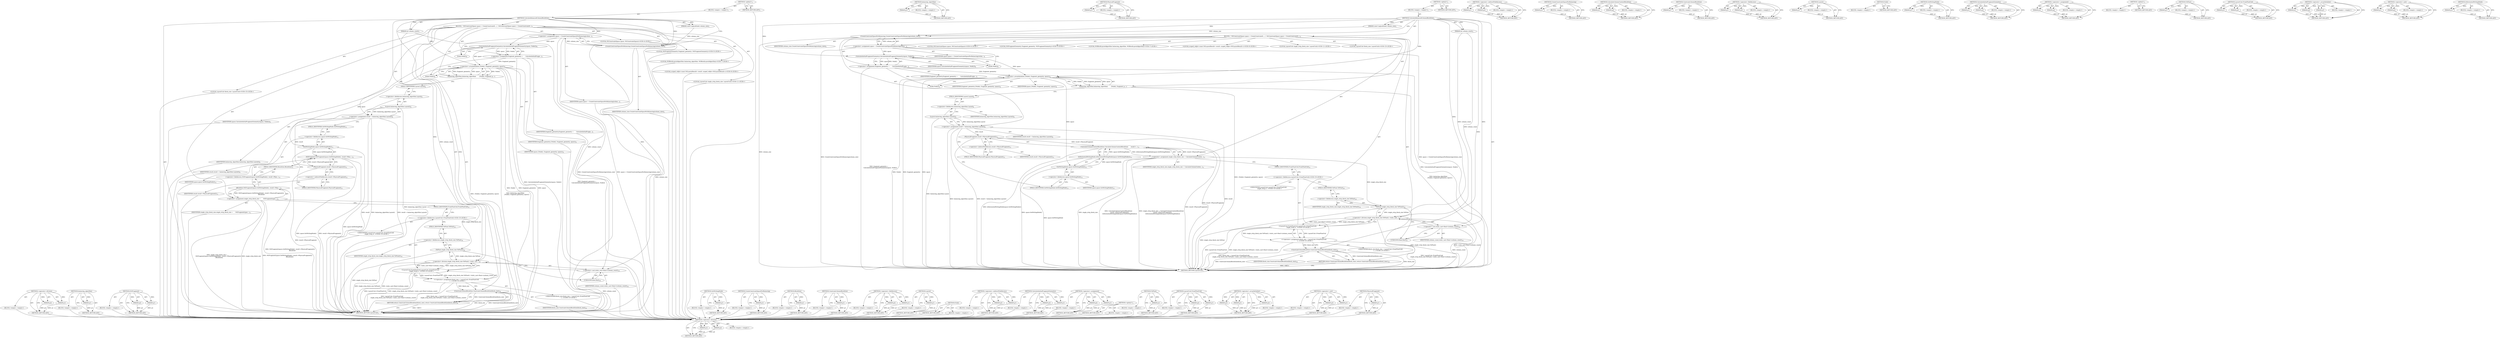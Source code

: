 digraph "IsHorizontalWritingMode" {
vulnerable_161 [label=<(METHOD,&lt;operator&gt;.division)>];
vulnerable_162 [label=<(PARAM,p1)>];
vulnerable_163 [label=<(PARAM,p2)>];
vulnerable_164 [label=<(BLOCK,&lt;empty&gt;,&lt;empty&gt;)>];
vulnerable_165 [label=<(METHOD_RETURN,ANY)>];
vulnerable_115 [label=<(METHOD,balancing_algorithm)>];
vulnerable_116 [label=<(PARAM,p1)>];
vulnerable_117 [label=<(BLOCK,&lt;empty&gt;,&lt;empty&gt;)>];
vulnerable_118 [label=<(METHOD_RETURN,ANY)>];
vulnerable_138 [label=<(METHOD,NGFragment)>];
vulnerable_139 [label=<(PARAM,p1)>];
vulnerable_140 [label=<(PARAM,p2)>];
vulnerable_141 [label=<(BLOCK,&lt;empty&gt;,&lt;empty&gt;)>];
vulnerable_142 [label=<(METHOD_RETURN,ANY)>];
vulnerable_6 [label=<(METHOD,&lt;global&gt;)<SUB>1</SUB>>];
vulnerable_7 [label=<(BLOCK,&lt;empty&gt;,&lt;empty&gt;)<SUB>1</SUB>>];
vulnerable_8 [label=<(METHOD,CalculateBalancedColumnBlockSize)<SUB>1</SUB>>];
vulnerable_9 [label=<(PARAM,const LogicalSize&amp; column_size)<SUB>2</SUB>>];
vulnerable_10 [label=<(PARAM,int column_count)<SUB>3</SUB>>];
vulnerable_11 [label=<(BLOCK,{
  NGConstraintSpace space = CreateConstraintS...,{
  NGConstraintSpace space = CreateConstraintS...)<SUB>3</SUB>>];
vulnerable_12 [label="<(LOCAL,NGConstraintSpace space: NGConstraintSpace)<SUB>4</SUB>>"];
vulnerable_13 [label=<(&lt;operator&gt;.assignment,space = CreateConstraintSpaceForBalancing(colum...)<SUB>4</SUB>>];
vulnerable_14 [label=<(IDENTIFIER,space,space = CreateConstraintSpaceForBalancing(colum...)<SUB>4</SUB>>];
vulnerable_15 [label=<(CreateConstraintSpaceForBalancing,CreateConstraintSpaceForBalancing(column_size))<SUB>4</SUB>>];
vulnerable_16 [label=<(IDENTIFIER,column_size,CreateConstraintSpaceForBalancing(column_size))<SUB>4</SUB>>];
vulnerable_17 [label="<(LOCAL,NGFragmentGeometry fragment_geometry: NGFragmentGeometry)<SUB>5</SUB>>"];
vulnerable_18 [label=<(&lt;operator&gt;.assignment,fragment_geometry =
      CalculateInitialFragm...)<SUB>5</SUB>>];
vulnerable_19 [label=<(IDENTIFIER,fragment_geometry,fragment_geometry =
      CalculateInitialFragm...)<SUB>5</SUB>>];
vulnerable_20 [label=<(CalculateInitialFragmentGeometry,CalculateInitialFragmentGeometry(space, Node()))<SUB>6</SUB>>];
vulnerable_21 [label=<(IDENTIFIER,space,CalculateInitialFragmentGeometry(space, Node()))<SUB>6</SUB>>];
vulnerable_22 [label=<(Node,Node())<SUB>6</SUB>>];
vulnerable_23 [label="<(LOCAL,NGBlockLayoutAlgorithm balancing_algorithm: NGBlockLayoutAlgorithm)<SUB>7</SUB>>"];
vulnerable_24 [label=<(balancing_algorithm,balancing_algorithm(
       {Node(), fragment_g...)<SUB>7</SUB>>];
vulnerable_25 [label=<(&lt;operator&gt;.arrayInitializer,{Node(), fragment_geometry, space})<SUB>8</SUB>>];
vulnerable_26 [label=<(Node,Node())<SUB>8</SUB>>];
vulnerable_27 [label=<(IDENTIFIER,fragment_geometry,{Node(), fragment_geometry, space})<SUB>8</SUB>>];
vulnerable_28 [label=<(IDENTIFIER,space,{Node(), fragment_geometry, space})<SUB>8</SUB>>];
vulnerable_29 [label="<(LOCAL,scoped_refptr&lt;const NGLayoutResult&gt; result: scoped_refptr&lt;NGLayoutResult&gt;)<SUB>9</SUB>>"];
vulnerable_30 [label=<(&lt;operator&gt;.assignment,result = balancing_algorithm.Layout())<SUB>9</SUB>>];
vulnerable_31 [label=<(IDENTIFIER,result,result = balancing_algorithm.Layout())<SUB>9</SUB>>];
vulnerable_32 [label=<(Layout,balancing_algorithm.Layout())<SUB>9</SUB>>];
vulnerable_33 [label=<(&lt;operator&gt;.fieldAccess,balancing_algorithm.Layout)<SUB>9</SUB>>];
vulnerable_34 [label=<(IDENTIFIER,balancing_algorithm,balancing_algorithm.Layout())<SUB>9</SUB>>];
vulnerable_35 [label=<(FIELD_IDENTIFIER,Layout,Layout)<SUB>9</SUB>>];
vulnerable_36 [label="<(LOCAL,LayoutUnit single_strip_block_size: LayoutUnit)<SUB>11</SUB>>"];
vulnerable_37 [label=<(&lt;operator&gt;.assignment,single_strip_block_size =
      NGFragment(spac...)<SUB>11</SUB>>];
vulnerable_38 [label=<(IDENTIFIER,single_strip_block_size,single_strip_block_size =
      NGFragment(spac...)<SUB>11</SUB>>];
vulnerable_39 [label=<(BlockSize,NGFragment(space.GetWritingMode(), result-&gt;Phys...)<SUB>12</SUB>>];
vulnerable_40 [label=<(&lt;operator&gt;.fieldAccess,NGFragment(space.GetWritingMode(), result-&gt;Phys...)<SUB>12</SUB>>];
vulnerable_41 [label=<(NGFragment,NGFragment(space.GetWritingMode(), result-&gt;Phys...)<SUB>12</SUB>>];
vulnerable_42 [label=<(GetWritingMode,space.GetWritingMode())<SUB>12</SUB>>];
vulnerable_43 [label=<(&lt;operator&gt;.fieldAccess,space.GetWritingMode)<SUB>12</SUB>>];
vulnerable_44 [label=<(IDENTIFIER,space,space.GetWritingMode())<SUB>12</SUB>>];
vulnerable_45 [label=<(FIELD_IDENTIFIER,GetWritingMode,GetWritingMode)<SUB>12</SUB>>];
vulnerable_46 [label=<(PhysicalFragment,result-&gt;PhysicalFragment())<SUB>12</SUB>>];
vulnerable_47 [label=<(&lt;operator&gt;.indirectFieldAccess,result-&gt;PhysicalFragment)<SUB>12</SUB>>];
vulnerable_48 [label=<(IDENTIFIER,result,result-&gt;PhysicalFragment())<SUB>12</SUB>>];
vulnerable_49 [label=<(FIELD_IDENTIFIER,PhysicalFragment,PhysicalFragment)<SUB>12</SUB>>];
vulnerable_50 [label=<(FIELD_IDENTIFIER,BlockSize,BlockSize)<SUB>12</SUB>>];
vulnerable_51 [label="<(LOCAL,LayoutUnit block_size: LayoutUnit)<SUB>15</SUB>>"];
vulnerable_52 [label="<(&lt;operator&gt;.assignment,block_size = LayoutUnit::FromFloatCeil(
      s...)<SUB>15</SUB>>"];
vulnerable_53 [label="<(IDENTIFIER,block_size,block_size = LayoutUnit::FromFloatCeil(
      s...)<SUB>15</SUB>>"];
vulnerable_54 [label="<(LayoutUnit.FromFloatCeil,LayoutUnit::FromFloatCeil(
      single_strip_b...)<SUB>15</SUB>>"];
vulnerable_55 [label="<(&lt;operator&gt;.fieldAccess,LayoutUnit::FromFloatCeil)<SUB>15</SUB>>"];
vulnerable_56 [label="<(IDENTIFIER,LayoutUnit,LayoutUnit::FromFloatCeil(
      single_strip_b...)<SUB>15</SUB>>"];
vulnerable_57 [label=<(FIELD_IDENTIFIER,FromFloatCeil,FromFloatCeil)<SUB>15</SUB>>];
vulnerable_58 [label=<(&lt;operator&gt;.division,single_strip_block_size.ToFloat() / static_cast...)<SUB>16</SUB>>];
vulnerable_59 [label=<(ToFloat,single_strip_block_size.ToFloat())<SUB>16</SUB>>];
vulnerable_60 [label=<(&lt;operator&gt;.fieldAccess,single_strip_block_size.ToFloat)<SUB>16</SUB>>];
vulnerable_61 [label=<(IDENTIFIER,single_strip_block_size,single_strip_block_size.ToFloat())<SUB>16</SUB>>];
vulnerable_62 [label=<(FIELD_IDENTIFIER,ToFloat,ToFloat)<SUB>16</SUB>>];
vulnerable_63 [label=<(&lt;operator&gt;.cast,static_cast&lt;float&gt;(column_count))<SUB>16</SUB>>];
vulnerable_64 [label=<(UNKNOWN,float,float)<SUB>16</SUB>>];
vulnerable_65 [label=<(IDENTIFIER,column_count,static_cast&lt;float&gt;(column_count))<SUB>16</SUB>>];
vulnerable_66 [label=<(RETURN,return ConstrainColumnBlockSize(block_size);,return ConstrainColumnBlockSize(block_size);)<SUB>18</SUB>>];
vulnerable_67 [label=<(ConstrainColumnBlockSize,ConstrainColumnBlockSize(block_size))<SUB>18</SUB>>];
vulnerable_68 [label=<(IDENTIFIER,block_size,ConstrainColumnBlockSize(block_size))<SUB>18</SUB>>];
vulnerable_69 [label=<(METHOD_RETURN,LayoutUnit)<SUB>1</SUB>>];
vulnerable_71 [label=<(METHOD_RETURN,ANY)<SUB>1</SUB>>];
vulnerable_143 [label=<(METHOD,GetWritingMode)>];
vulnerable_144 [label=<(PARAM,p1)>];
vulnerable_145 [label=<(BLOCK,&lt;empty&gt;,&lt;empty&gt;)>];
vulnerable_146 [label=<(METHOD_RETURN,ANY)>];
vulnerable_103 [label=<(METHOD,CreateConstraintSpaceForBalancing)>];
vulnerable_104 [label=<(PARAM,p1)>];
vulnerable_105 [label=<(BLOCK,&lt;empty&gt;,&lt;empty&gt;)>];
vulnerable_106 [label=<(METHOD_RETURN,ANY)>];
vulnerable_134 [label=<(METHOD,BlockSize)>];
vulnerable_135 [label=<(PARAM,p1)>];
vulnerable_136 [label=<(BLOCK,&lt;empty&gt;,&lt;empty&gt;)>];
vulnerable_137 [label=<(METHOD_RETURN,ANY)>];
vulnerable_175 [label=<(METHOD,ConstrainColumnBlockSize)>];
vulnerable_176 [label=<(PARAM,p1)>];
vulnerable_177 [label=<(BLOCK,&lt;empty&gt;,&lt;empty&gt;)>];
vulnerable_178 [label=<(METHOD_RETURN,ANY)>];
vulnerable_129 [label=<(METHOD,&lt;operator&gt;.fieldAccess)>];
vulnerable_130 [label=<(PARAM,p1)>];
vulnerable_131 [label=<(PARAM,p2)>];
vulnerable_132 [label=<(BLOCK,&lt;empty&gt;,&lt;empty&gt;)>];
vulnerable_133 [label=<(METHOD_RETURN,ANY)>];
vulnerable_125 [label=<(METHOD,Layout)>];
vulnerable_126 [label=<(PARAM,p1)>];
vulnerable_127 [label=<(BLOCK,&lt;empty&gt;,&lt;empty&gt;)>];
vulnerable_128 [label=<(METHOD_RETURN,ANY)>];
vulnerable_112 [label=<(METHOD,Node)>];
vulnerable_113 [label=<(BLOCK,&lt;empty&gt;,&lt;empty&gt;)>];
vulnerable_114 [label=<(METHOD_RETURN,ANY)>];
vulnerable_151 [label=<(METHOD,&lt;operator&gt;.indirectFieldAccess)>];
vulnerable_152 [label=<(PARAM,p1)>];
vulnerable_153 [label=<(PARAM,p2)>];
vulnerable_154 [label=<(BLOCK,&lt;empty&gt;,&lt;empty&gt;)>];
vulnerable_155 [label=<(METHOD_RETURN,ANY)>];
vulnerable_107 [label=<(METHOD,CalculateInitialFragmentGeometry)>];
vulnerable_108 [label=<(PARAM,p1)>];
vulnerable_109 [label=<(PARAM,p2)>];
vulnerable_110 [label=<(BLOCK,&lt;empty&gt;,&lt;empty&gt;)>];
vulnerable_111 [label=<(METHOD_RETURN,ANY)>];
vulnerable_98 [label=<(METHOD,&lt;operator&gt;.assignment)>];
vulnerable_99 [label=<(PARAM,p1)>];
vulnerable_100 [label=<(PARAM,p2)>];
vulnerable_101 [label=<(BLOCK,&lt;empty&gt;,&lt;empty&gt;)>];
vulnerable_102 [label=<(METHOD_RETURN,ANY)>];
vulnerable_92 [label=<(METHOD,&lt;global&gt;)<SUB>1</SUB>>];
vulnerable_93 [label=<(BLOCK,&lt;empty&gt;,&lt;empty&gt;)>];
vulnerable_94 [label=<(METHOD_RETURN,ANY)>];
vulnerable_166 [label=<(METHOD,ToFloat)>];
vulnerable_167 [label=<(PARAM,p1)>];
vulnerable_168 [label=<(BLOCK,&lt;empty&gt;,&lt;empty&gt;)>];
vulnerable_169 [label=<(METHOD_RETURN,ANY)>];
vulnerable_156 [label=<(METHOD,LayoutUnit.FromFloatCeil)>];
vulnerable_157 [label=<(PARAM,p1)>];
vulnerable_158 [label=<(PARAM,p2)>];
vulnerable_159 [label=<(BLOCK,&lt;empty&gt;,&lt;empty&gt;)>];
vulnerable_160 [label=<(METHOD_RETURN,ANY)>];
vulnerable_119 [label=<(METHOD,&lt;operator&gt;.arrayInitializer)>];
vulnerable_120 [label=<(PARAM,p1)>];
vulnerable_121 [label=<(PARAM,p2)>];
vulnerable_122 [label=<(PARAM,p3)>];
vulnerable_123 [label=<(BLOCK,&lt;empty&gt;,&lt;empty&gt;)>];
vulnerable_124 [label=<(METHOD_RETURN,ANY)>];
vulnerable_170 [label=<(METHOD,&lt;operator&gt;.cast)>];
vulnerable_171 [label=<(PARAM,p1)>];
vulnerable_172 [label=<(PARAM,p2)>];
vulnerable_173 [label=<(BLOCK,&lt;empty&gt;,&lt;empty&gt;)>];
vulnerable_174 [label=<(METHOD_RETURN,ANY)>];
vulnerable_147 [label=<(METHOD,PhysicalFragment)>];
vulnerable_148 [label=<(PARAM,p1)>];
vulnerable_149 [label=<(BLOCK,&lt;empty&gt;,&lt;empty&gt;)>];
vulnerable_150 [label=<(METHOD_RETURN,ANY)>];
fixed_159 [label=<(METHOD,&lt;operator&gt;.division)>];
fixed_160 [label=<(PARAM,p1)>];
fixed_161 [label=<(PARAM,p2)>];
fixed_162 [label=<(BLOCK,&lt;empty&gt;,&lt;empty&gt;)>];
fixed_163 [label=<(METHOD_RETURN,ANY)>];
fixed_113 [label=<(METHOD,balancing_algorithm)>];
fixed_114 [label=<(PARAM,p1)>];
fixed_115 [label=<(BLOCK,&lt;empty&gt;,&lt;empty&gt;)>];
fixed_116 [label=<(METHOD_RETURN,ANY)>];
fixed_137 [label=<(METHOD,PhysicalFragment)>];
fixed_138 [label=<(PARAM,p1)>];
fixed_139 [label=<(BLOCK,&lt;empty&gt;,&lt;empty&gt;)>];
fixed_140 [label=<(METHOD_RETURN,ANY)>];
fixed_6 [label=<(METHOD,&lt;global&gt;)<SUB>1</SUB>>];
fixed_7 [label=<(BLOCK,&lt;empty&gt;,&lt;empty&gt;)<SUB>1</SUB>>];
fixed_8 [label=<(METHOD,CalculateBalancedColumnBlockSize)<SUB>1</SUB>>];
fixed_9 [label=<(PARAM,const LogicalSize&amp; column_size)<SUB>2</SUB>>];
fixed_10 [label=<(PARAM,int column_count)<SUB>3</SUB>>];
fixed_11 [label=<(BLOCK,{
  NGConstraintSpace space = CreateConstraintS...,{
  NGConstraintSpace space = CreateConstraintS...)<SUB>3</SUB>>];
fixed_12 [label="<(LOCAL,NGConstraintSpace space: NGConstraintSpace)<SUB>4</SUB>>"];
fixed_13 [label=<(&lt;operator&gt;.assignment,space = CreateConstraintSpaceForBalancing(colum...)<SUB>4</SUB>>];
fixed_14 [label=<(IDENTIFIER,space,space = CreateConstraintSpaceForBalancing(colum...)<SUB>4</SUB>>];
fixed_15 [label=<(CreateConstraintSpaceForBalancing,CreateConstraintSpaceForBalancing(column_size))<SUB>4</SUB>>];
fixed_16 [label=<(IDENTIFIER,column_size,CreateConstraintSpaceForBalancing(column_size))<SUB>4</SUB>>];
fixed_17 [label="<(LOCAL,NGFragmentGeometry fragment_geometry: NGFragmentGeometry)<SUB>5</SUB>>"];
fixed_18 [label=<(&lt;operator&gt;.assignment,fragment_geometry =
      CalculateInitialFragm...)<SUB>5</SUB>>];
fixed_19 [label=<(IDENTIFIER,fragment_geometry,fragment_geometry =
      CalculateInitialFragm...)<SUB>5</SUB>>];
fixed_20 [label=<(CalculateInitialFragmentGeometry,CalculateInitialFragmentGeometry(space, Node()))<SUB>6</SUB>>];
fixed_21 [label=<(IDENTIFIER,space,CalculateInitialFragmentGeometry(space, Node()))<SUB>6</SUB>>];
fixed_22 [label=<(Node,Node())<SUB>6</SUB>>];
fixed_23 [label="<(LOCAL,NGBlockLayoutAlgorithm balancing_algorithm: NGBlockLayoutAlgorithm)<SUB>7</SUB>>"];
fixed_24 [label=<(balancing_algorithm,balancing_algorithm(
       {Node(), fragment_g...)<SUB>7</SUB>>];
fixed_25 [label=<(&lt;operator&gt;.arrayInitializer,{Node(), fragment_geometry, space})<SUB>8</SUB>>];
fixed_26 [label=<(Node,Node())<SUB>8</SUB>>];
fixed_27 [label=<(IDENTIFIER,fragment_geometry,{Node(), fragment_geometry, space})<SUB>8</SUB>>];
fixed_28 [label=<(IDENTIFIER,space,{Node(), fragment_geometry, space})<SUB>8</SUB>>];
fixed_29 [label="<(LOCAL,scoped_refptr&lt;const NGLayoutResult&gt; result: scoped_refptr&lt;NGLayoutResult&gt;)<SUB>9</SUB>>"];
fixed_30 [label=<(&lt;operator&gt;.assignment,result = balancing_algorithm.Layout())<SUB>9</SUB>>];
fixed_31 [label=<(IDENTIFIER,result,result = balancing_algorithm.Layout())<SUB>9</SUB>>];
fixed_32 [label=<(Layout,balancing_algorithm.Layout())<SUB>9</SUB>>];
fixed_33 [label=<(&lt;operator&gt;.fieldAccess,balancing_algorithm.Layout)<SUB>9</SUB>>];
fixed_34 [label=<(IDENTIFIER,balancing_algorithm,balancing_algorithm.Layout())<SUB>9</SUB>>];
fixed_35 [label=<(FIELD_IDENTIFIER,Layout,Layout)<SUB>9</SUB>>];
fixed_36 [label="<(LOCAL,LayoutUnit single_strip_block_size: LayoutUnit)<SUB>11</SUB>>"];
fixed_37 [label=<(&lt;operator&gt;.assignment,single_strip_block_size = CalculateColumnConten...)<SUB>11</SUB>>];
fixed_38 [label=<(IDENTIFIER,single_strip_block_size,single_strip_block_size = CalculateColumnConten...)<SUB>11</SUB>>];
fixed_39 [label=<(CalculateColumnContentBlockSize,CalculateColumnContentBlockSize(
      result-&gt;...)<SUB>11</SUB>>];
fixed_40 [label=<(PhysicalFragment,result-&gt;PhysicalFragment())<SUB>12</SUB>>];
fixed_41 [label=<(&lt;operator&gt;.indirectFieldAccess,result-&gt;PhysicalFragment)<SUB>12</SUB>>];
fixed_42 [label=<(IDENTIFIER,result,result-&gt;PhysicalFragment())<SUB>12</SUB>>];
fixed_43 [label=<(FIELD_IDENTIFIER,PhysicalFragment,PhysicalFragment)<SUB>12</SUB>>];
fixed_44 [label=<(IsHorizontalWritingMode,IsHorizontalWritingMode(space.GetWritingMode()))<SUB>13</SUB>>];
fixed_45 [label=<(GetWritingMode,space.GetWritingMode())<SUB>13</SUB>>];
fixed_46 [label=<(&lt;operator&gt;.fieldAccess,space.GetWritingMode)<SUB>13</SUB>>];
fixed_47 [label=<(IDENTIFIER,space,space.GetWritingMode())<SUB>13</SUB>>];
fixed_48 [label=<(FIELD_IDENTIFIER,GetWritingMode,GetWritingMode)<SUB>13</SUB>>];
fixed_49 [label="<(LOCAL,LayoutUnit block_size: LayoutUnit)<SUB>15</SUB>>"];
fixed_50 [label="<(&lt;operator&gt;.assignment,block_size = LayoutUnit::FromFloatCeil(
      s...)<SUB>15</SUB>>"];
fixed_51 [label="<(IDENTIFIER,block_size,block_size = LayoutUnit::FromFloatCeil(
      s...)<SUB>15</SUB>>"];
fixed_52 [label="<(LayoutUnit.FromFloatCeil,LayoutUnit::FromFloatCeil(
      single_strip_b...)<SUB>15</SUB>>"];
fixed_53 [label="<(&lt;operator&gt;.fieldAccess,LayoutUnit::FromFloatCeil)<SUB>15</SUB>>"];
fixed_54 [label="<(IDENTIFIER,LayoutUnit,LayoutUnit::FromFloatCeil(
      single_strip_b...)<SUB>15</SUB>>"];
fixed_55 [label=<(FIELD_IDENTIFIER,FromFloatCeil,FromFloatCeil)<SUB>15</SUB>>];
fixed_56 [label=<(&lt;operator&gt;.division,single_strip_block_size.ToFloat() / static_cast...)<SUB>16</SUB>>];
fixed_57 [label=<(ToFloat,single_strip_block_size.ToFloat())<SUB>16</SUB>>];
fixed_58 [label=<(&lt;operator&gt;.fieldAccess,single_strip_block_size.ToFloat)<SUB>16</SUB>>];
fixed_59 [label=<(IDENTIFIER,single_strip_block_size,single_strip_block_size.ToFloat())<SUB>16</SUB>>];
fixed_60 [label=<(FIELD_IDENTIFIER,ToFloat,ToFloat)<SUB>16</SUB>>];
fixed_61 [label=<(&lt;operator&gt;.cast,static_cast&lt;float&gt;(column_count))<SUB>16</SUB>>];
fixed_62 [label=<(UNKNOWN,float,float)<SUB>16</SUB>>];
fixed_63 [label=<(IDENTIFIER,column_count,static_cast&lt;float&gt;(column_count))<SUB>16</SUB>>];
fixed_64 [label=<(RETURN,return ConstrainColumnBlockSize(block_size);,return ConstrainColumnBlockSize(block_size);)<SUB>18</SUB>>];
fixed_65 [label=<(ConstrainColumnBlockSize,ConstrainColumnBlockSize(block_size))<SUB>18</SUB>>];
fixed_66 [label=<(IDENTIFIER,block_size,ConstrainColumnBlockSize(block_size))<SUB>18</SUB>>];
fixed_67 [label=<(METHOD_RETURN,LayoutUnit)<SUB>1</SUB>>];
fixed_69 [label=<(METHOD_RETURN,ANY)<SUB>1</SUB>>];
fixed_141 [label=<(METHOD,&lt;operator&gt;.indirectFieldAccess)>];
fixed_142 [label=<(PARAM,p1)>];
fixed_143 [label=<(PARAM,p2)>];
fixed_144 [label=<(BLOCK,&lt;empty&gt;,&lt;empty&gt;)>];
fixed_145 [label=<(METHOD_RETURN,ANY)>];
fixed_101 [label=<(METHOD,CreateConstraintSpaceForBalancing)>];
fixed_102 [label=<(PARAM,p1)>];
fixed_103 [label=<(BLOCK,&lt;empty&gt;,&lt;empty&gt;)>];
fixed_104 [label=<(METHOD_RETURN,ANY)>];
fixed_132 [label=<(METHOD,CalculateColumnContentBlockSize)>];
fixed_133 [label=<(PARAM,p1)>];
fixed_134 [label=<(PARAM,p2)>];
fixed_135 [label=<(BLOCK,&lt;empty&gt;,&lt;empty&gt;)>];
fixed_136 [label=<(METHOD_RETURN,ANY)>];
fixed_173 [label=<(METHOD,ConstrainColumnBlockSize)>];
fixed_174 [label=<(PARAM,p1)>];
fixed_175 [label=<(BLOCK,&lt;empty&gt;,&lt;empty&gt;)>];
fixed_176 [label=<(METHOD_RETURN,ANY)>];
fixed_127 [label=<(METHOD,&lt;operator&gt;.fieldAccess)>];
fixed_128 [label=<(PARAM,p1)>];
fixed_129 [label=<(PARAM,p2)>];
fixed_130 [label=<(BLOCK,&lt;empty&gt;,&lt;empty&gt;)>];
fixed_131 [label=<(METHOD_RETURN,ANY)>];
fixed_123 [label=<(METHOD,Layout)>];
fixed_124 [label=<(PARAM,p1)>];
fixed_125 [label=<(BLOCK,&lt;empty&gt;,&lt;empty&gt;)>];
fixed_126 [label=<(METHOD_RETURN,ANY)>];
fixed_110 [label=<(METHOD,Node)>];
fixed_111 [label=<(BLOCK,&lt;empty&gt;,&lt;empty&gt;)>];
fixed_112 [label=<(METHOD_RETURN,ANY)>];
fixed_150 [label=<(METHOD,GetWritingMode)>];
fixed_151 [label=<(PARAM,p1)>];
fixed_152 [label=<(BLOCK,&lt;empty&gt;,&lt;empty&gt;)>];
fixed_153 [label=<(METHOD_RETURN,ANY)>];
fixed_105 [label=<(METHOD,CalculateInitialFragmentGeometry)>];
fixed_106 [label=<(PARAM,p1)>];
fixed_107 [label=<(PARAM,p2)>];
fixed_108 [label=<(BLOCK,&lt;empty&gt;,&lt;empty&gt;)>];
fixed_109 [label=<(METHOD_RETURN,ANY)>];
fixed_96 [label=<(METHOD,&lt;operator&gt;.assignment)>];
fixed_97 [label=<(PARAM,p1)>];
fixed_98 [label=<(PARAM,p2)>];
fixed_99 [label=<(BLOCK,&lt;empty&gt;,&lt;empty&gt;)>];
fixed_100 [label=<(METHOD_RETURN,ANY)>];
fixed_90 [label=<(METHOD,&lt;global&gt;)<SUB>1</SUB>>];
fixed_91 [label=<(BLOCK,&lt;empty&gt;,&lt;empty&gt;)>];
fixed_92 [label=<(METHOD_RETURN,ANY)>];
fixed_164 [label=<(METHOD,ToFloat)>];
fixed_165 [label=<(PARAM,p1)>];
fixed_166 [label=<(BLOCK,&lt;empty&gt;,&lt;empty&gt;)>];
fixed_167 [label=<(METHOD_RETURN,ANY)>];
fixed_154 [label=<(METHOD,LayoutUnit.FromFloatCeil)>];
fixed_155 [label=<(PARAM,p1)>];
fixed_156 [label=<(PARAM,p2)>];
fixed_157 [label=<(BLOCK,&lt;empty&gt;,&lt;empty&gt;)>];
fixed_158 [label=<(METHOD_RETURN,ANY)>];
fixed_117 [label=<(METHOD,&lt;operator&gt;.arrayInitializer)>];
fixed_118 [label=<(PARAM,p1)>];
fixed_119 [label=<(PARAM,p2)>];
fixed_120 [label=<(PARAM,p3)>];
fixed_121 [label=<(BLOCK,&lt;empty&gt;,&lt;empty&gt;)>];
fixed_122 [label=<(METHOD_RETURN,ANY)>];
fixed_168 [label=<(METHOD,&lt;operator&gt;.cast)>];
fixed_169 [label=<(PARAM,p1)>];
fixed_170 [label=<(PARAM,p2)>];
fixed_171 [label=<(BLOCK,&lt;empty&gt;,&lt;empty&gt;)>];
fixed_172 [label=<(METHOD_RETURN,ANY)>];
fixed_146 [label=<(METHOD,IsHorizontalWritingMode)>];
fixed_147 [label=<(PARAM,p1)>];
fixed_148 [label=<(BLOCK,&lt;empty&gt;,&lt;empty&gt;)>];
fixed_149 [label=<(METHOD_RETURN,ANY)>];
vulnerable_161 -> vulnerable_162  [key=0, label="AST: "];
vulnerable_161 -> vulnerable_162  [key=1, label="DDG: "];
vulnerable_161 -> vulnerable_164  [key=0, label="AST: "];
vulnerable_161 -> vulnerable_163  [key=0, label="AST: "];
vulnerable_161 -> vulnerable_163  [key=1, label="DDG: "];
vulnerable_161 -> vulnerable_165  [key=0, label="AST: "];
vulnerable_161 -> vulnerable_165  [key=1, label="CFG: "];
vulnerable_162 -> vulnerable_165  [key=0, label="DDG: p1"];
vulnerable_163 -> vulnerable_165  [key=0, label="DDG: p2"];
vulnerable_164 -> fixed_159  [key=0];
vulnerable_165 -> fixed_159  [key=0];
vulnerable_115 -> vulnerable_116  [key=0, label="AST: "];
vulnerable_115 -> vulnerable_116  [key=1, label="DDG: "];
vulnerable_115 -> vulnerable_117  [key=0, label="AST: "];
vulnerable_115 -> vulnerable_118  [key=0, label="AST: "];
vulnerable_115 -> vulnerable_118  [key=1, label="CFG: "];
vulnerable_116 -> vulnerable_118  [key=0, label="DDG: p1"];
vulnerable_117 -> fixed_159  [key=0];
vulnerable_118 -> fixed_159  [key=0];
vulnerable_138 -> vulnerable_139  [key=0, label="AST: "];
vulnerable_138 -> vulnerable_139  [key=1, label="DDG: "];
vulnerable_138 -> vulnerable_141  [key=0, label="AST: "];
vulnerable_138 -> vulnerable_140  [key=0, label="AST: "];
vulnerable_138 -> vulnerable_140  [key=1, label="DDG: "];
vulnerable_138 -> vulnerable_142  [key=0, label="AST: "];
vulnerable_138 -> vulnerable_142  [key=1, label="CFG: "];
vulnerable_139 -> vulnerable_142  [key=0, label="DDG: p1"];
vulnerable_140 -> vulnerable_142  [key=0, label="DDG: p2"];
vulnerable_141 -> fixed_159  [key=0];
vulnerable_142 -> fixed_159  [key=0];
vulnerable_6 -> vulnerable_7  [key=0, label="AST: "];
vulnerable_6 -> vulnerable_71  [key=0, label="AST: "];
vulnerable_6 -> vulnerable_71  [key=1, label="CFG: "];
vulnerable_7 -> vulnerable_8  [key=0, label="AST: "];
vulnerable_8 -> vulnerable_9  [key=0, label="AST: "];
vulnerable_8 -> vulnerable_9  [key=1, label="DDG: "];
vulnerable_8 -> vulnerable_10  [key=0, label="AST: "];
vulnerable_8 -> vulnerable_10  [key=1, label="DDG: "];
vulnerable_8 -> vulnerable_11  [key=0, label="AST: "];
vulnerable_8 -> vulnerable_69  [key=0, label="AST: "];
vulnerable_8 -> vulnerable_15  [key=0, label="CFG: "];
vulnerable_8 -> vulnerable_15  [key=1, label="DDG: "];
vulnerable_8 -> vulnerable_20  [key=0, label="DDG: "];
vulnerable_8 -> vulnerable_25  [key=0, label="DDG: "];
vulnerable_8 -> vulnerable_67  [key=0, label="DDG: "];
vulnerable_8 -> vulnerable_58  [key=0, label="DDG: "];
vulnerable_8 -> vulnerable_63  [key=0, label="DDG: "];
vulnerable_9 -> vulnerable_15  [key=0, label="DDG: column_size"];
vulnerable_10 -> vulnerable_58  [key=0, label="DDG: column_count"];
vulnerable_10 -> vulnerable_63  [key=0, label="DDG: column_count"];
vulnerable_11 -> vulnerable_12  [key=0, label="AST: "];
vulnerable_11 -> vulnerable_13  [key=0, label="AST: "];
vulnerable_11 -> vulnerable_17  [key=0, label="AST: "];
vulnerable_11 -> vulnerable_18  [key=0, label="AST: "];
vulnerable_11 -> vulnerable_23  [key=0, label="AST: "];
vulnerable_11 -> vulnerable_24  [key=0, label="AST: "];
vulnerable_11 -> vulnerable_29  [key=0, label="AST: "];
vulnerable_11 -> vulnerable_30  [key=0, label="AST: "];
vulnerable_11 -> vulnerable_36  [key=0, label="AST: "];
vulnerable_11 -> vulnerable_37  [key=0, label="AST: "];
vulnerable_11 -> vulnerable_51  [key=0, label="AST: "];
vulnerable_11 -> vulnerable_52  [key=0, label="AST: "];
vulnerable_11 -> vulnerable_66  [key=0, label="AST: "];
vulnerable_12 -> fixed_159  [key=0];
vulnerable_13 -> vulnerable_14  [key=0, label="AST: "];
vulnerable_13 -> vulnerable_15  [key=0, label="AST: "];
vulnerable_13 -> vulnerable_22  [key=0, label="CFG: "];
vulnerable_13 -> vulnerable_69  [key=0, label="DDG: CreateConstraintSpaceForBalancing(column_size)"];
vulnerable_13 -> vulnerable_69  [key=1, label="DDG: space = CreateConstraintSpaceForBalancing(column_size)"];
vulnerable_13 -> vulnerable_20  [key=0, label="DDG: space"];
vulnerable_14 -> fixed_159  [key=0];
vulnerable_15 -> vulnerable_16  [key=0, label="AST: "];
vulnerable_15 -> vulnerable_13  [key=0, label="CFG: "];
vulnerable_15 -> vulnerable_13  [key=1, label="DDG: column_size"];
vulnerable_15 -> vulnerable_69  [key=0, label="DDG: column_size"];
vulnerable_16 -> fixed_159  [key=0];
vulnerable_17 -> fixed_159  [key=0];
vulnerable_18 -> vulnerable_19  [key=0, label="AST: "];
vulnerable_18 -> vulnerable_20  [key=0, label="AST: "];
vulnerable_18 -> vulnerable_26  [key=0, label="CFG: "];
vulnerable_18 -> vulnerable_69  [key=0, label="DDG: CalculateInitialFragmentGeometry(space, Node())"];
vulnerable_18 -> vulnerable_69  [key=1, label="DDG: fragment_geometry =
      CalculateInitialFragmentGeometry(space, Node())"];
vulnerable_18 -> vulnerable_25  [key=0, label="DDG: fragment_geometry"];
vulnerable_19 -> fixed_159  [key=0];
vulnerable_20 -> vulnerable_21  [key=0, label="AST: "];
vulnerable_20 -> vulnerable_22  [key=0, label="AST: "];
vulnerable_20 -> vulnerable_18  [key=0, label="CFG: "];
vulnerable_20 -> vulnerable_18  [key=1, label="DDG: space"];
vulnerable_20 -> vulnerable_18  [key=2, label="DDG: Node()"];
vulnerable_20 -> vulnerable_25  [key=0, label="DDG: space"];
vulnerable_21 -> fixed_159  [key=0];
vulnerable_22 -> vulnerable_20  [key=0, label="CFG: "];
vulnerable_23 -> fixed_159  [key=0];
vulnerable_24 -> vulnerable_25  [key=0, label="AST: "];
vulnerable_24 -> vulnerable_35  [key=0, label="CFG: "];
vulnerable_24 -> vulnerable_69  [key=0, label="DDG: {Node(), fragment_geometry, space}"];
vulnerable_24 -> vulnerable_69  [key=1, label="DDG: balancing_algorithm(
       {Node(), fragment_geometry, space})"];
vulnerable_25 -> vulnerable_26  [key=0, label="AST: "];
vulnerable_25 -> vulnerable_27  [key=0, label="AST: "];
vulnerable_25 -> vulnerable_28  [key=0, label="AST: "];
vulnerable_25 -> vulnerable_24  [key=0, label="CFG: "];
vulnerable_25 -> vulnerable_24  [key=1, label="DDG: Node()"];
vulnerable_25 -> vulnerable_24  [key=2, label="DDG: fragment_geometry"];
vulnerable_25 -> vulnerable_24  [key=3, label="DDG: space"];
vulnerable_25 -> vulnerable_69  [key=0, label="DDG: Node()"];
vulnerable_25 -> vulnerable_69  [key=1, label="DDG: fragment_geometry"];
vulnerable_25 -> vulnerable_69  [key=2, label="DDG: space"];
vulnerable_25 -> vulnerable_42  [key=0, label="DDG: space"];
vulnerable_26 -> vulnerable_25  [key=0, label="CFG: "];
vulnerable_27 -> fixed_159  [key=0];
vulnerable_28 -> fixed_159  [key=0];
vulnerable_29 -> fixed_159  [key=0];
vulnerable_30 -> vulnerable_31  [key=0, label="AST: "];
vulnerable_30 -> vulnerable_32  [key=0, label="AST: "];
vulnerable_30 -> vulnerable_45  [key=0, label="CFG: "];
vulnerable_30 -> vulnerable_69  [key=0, label="DDG: result"];
vulnerable_30 -> vulnerable_69  [key=1, label="DDG: balancing_algorithm.Layout()"];
vulnerable_30 -> vulnerable_69  [key=2, label="DDG: result = balancing_algorithm.Layout()"];
vulnerable_30 -> vulnerable_46  [key=0, label="DDG: result"];
vulnerable_31 -> fixed_159  [key=0];
vulnerable_32 -> vulnerable_33  [key=0, label="AST: "];
vulnerable_32 -> vulnerable_30  [key=0, label="CFG: "];
vulnerable_32 -> vulnerable_30  [key=1, label="DDG: balancing_algorithm.Layout"];
vulnerable_32 -> vulnerable_69  [key=0, label="DDG: balancing_algorithm.Layout"];
vulnerable_33 -> vulnerable_34  [key=0, label="AST: "];
vulnerable_33 -> vulnerable_35  [key=0, label="AST: "];
vulnerable_33 -> vulnerable_32  [key=0, label="CFG: "];
vulnerable_34 -> fixed_159  [key=0];
vulnerable_35 -> vulnerable_33  [key=0, label="CFG: "];
vulnerable_36 -> fixed_159  [key=0];
vulnerable_37 -> vulnerable_38  [key=0, label="AST: "];
vulnerable_37 -> vulnerable_39  [key=0, label="AST: "];
vulnerable_37 -> vulnerable_57  [key=0, label="CFG: "];
vulnerable_37 -> vulnerable_69  [key=0, label="DDG: single_strip_block_size"];
vulnerable_37 -> vulnerable_69  [key=1, label="DDG: NGFragment(space.GetWritingMode(), result-&gt;PhysicalFragment())
          .BlockSize()"];
vulnerable_37 -> vulnerable_69  [key=2, label="DDG: single_strip_block_size =
      NGFragment(space.GetWritingMode(), result-&gt;PhysicalFragment())
          .BlockSize()"];
vulnerable_37 -> vulnerable_59  [key=0, label="DDG: single_strip_block_size"];
vulnerable_38 -> fixed_159  [key=0];
vulnerable_39 -> vulnerable_40  [key=0, label="AST: "];
vulnerable_39 -> vulnerable_37  [key=0, label="CFG: "];
vulnerable_39 -> vulnerable_37  [key=1, label="DDG: NGFragment(space.GetWritingMode(), result-&gt;PhysicalFragment())
          .BlockSize"];
vulnerable_39 -> vulnerable_69  [key=0, label="DDG: NGFragment(space.GetWritingMode(), result-&gt;PhysicalFragment())
          .BlockSize"];
vulnerable_40 -> vulnerable_41  [key=0, label="AST: "];
vulnerable_40 -> vulnerable_50  [key=0, label="AST: "];
vulnerable_40 -> vulnerable_39  [key=0, label="CFG: "];
vulnerable_41 -> vulnerable_42  [key=0, label="AST: "];
vulnerable_41 -> vulnerable_46  [key=0, label="AST: "];
vulnerable_41 -> vulnerable_50  [key=0, label="CFG: "];
vulnerable_41 -> vulnerable_69  [key=0, label="DDG: space.GetWritingMode()"];
vulnerable_41 -> vulnerable_69  [key=1, label="DDG: result-&gt;PhysicalFragment()"];
vulnerable_42 -> vulnerable_43  [key=0, label="AST: "];
vulnerable_42 -> vulnerable_49  [key=0, label="CFG: "];
vulnerable_42 -> vulnerable_69  [key=0, label="DDG: space.GetWritingMode"];
vulnerable_42 -> vulnerable_41  [key=0, label="DDG: space.GetWritingMode"];
vulnerable_43 -> vulnerable_44  [key=0, label="AST: "];
vulnerable_43 -> vulnerable_45  [key=0, label="AST: "];
vulnerable_43 -> vulnerable_42  [key=0, label="CFG: "];
vulnerable_44 -> fixed_159  [key=0];
vulnerable_45 -> vulnerable_43  [key=0, label="CFG: "];
vulnerable_46 -> vulnerable_47  [key=0, label="AST: "];
vulnerable_46 -> vulnerable_41  [key=0, label="CFG: "];
vulnerable_46 -> vulnerable_41  [key=1, label="DDG: result-&gt;PhysicalFragment"];
vulnerable_46 -> vulnerable_69  [key=0, label="DDG: result-&gt;PhysicalFragment"];
vulnerable_47 -> vulnerable_48  [key=0, label="AST: "];
vulnerable_47 -> vulnerable_49  [key=0, label="AST: "];
vulnerable_47 -> vulnerable_46  [key=0, label="CFG: "];
vulnerable_48 -> fixed_159  [key=0];
vulnerable_49 -> vulnerable_47  [key=0, label="CFG: "];
vulnerable_50 -> vulnerable_40  [key=0, label="CFG: "];
vulnerable_51 -> fixed_159  [key=0];
vulnerable_52 -> vulnerable_53  [key=0, label="AST: "];
vulnerable_52 -> vulnerable_54  [key=0, label="AST: "];
vulnerable_52 -> vulnerable_67  [key=0, label="CFG: "];
vulnerable_52 -> vulnerable_67  [key=1, label="DDG: block_size"];
vulnerable_52 -> vulnerable_69  [key=0, label="DDG: LayoutUnit::FromFloatCeil(
      single_strip_block_size.ToFloat() / static_cast&lt;float&gt;(column_count))"];
vulnerable_52 -> vulnerable_69  [key=1, label="DDG: block_size = LayoutUnit::FromFloatCeil(
      single_strip_block_size.ToFloat() / static_cast&lt;float&gt;(column_count))"];
vulnerable_53 -> fixed_159  [key=0];
vulnerable_54 -> vulnerable_55  [key=0, label="AST: "];
vulnerable_54 -> vulnerable_58  [key=0, label="AST: "];
vulnerable_54 -> vulnerable_52  [key=0, label="CFG: "];
vulnerable_54 -> vulnerable_52  [key=1, label="DDG: LayoutUnit::FromFloatCeil"];
vulnerable_54 -> vulnerable_52  [key=2, label="DDG: single_strip_block_size.ToFloat() / static_cast&lt;float&gt;(column_count)"];
vulnerable_54 -> vulnerable_69  [key=0, label="DDG: LayoutUnit::FromFloatCeil"];
vulnerable_54 -> vulnerable_69  [key=1, label="DDG: single_strip_block_size.ToFloat() / static_cast&lt;float&gt;(column_count)"];
vulnerable_55 -> vulnerable_56  [key=0, label="AST: "];
vulnerable_55 -> vulnerable_57  [key=0, label="AST: "];
vulnerable_55 -> vulnerable_62  [key=0, label="CFG: "];
vulnerable_56 -> fixed_159  [key=0];
vulnerable_57 -> vulnerable_55  [key=0, label="CFG: "];
vulnerable_58 -> vulnerable_59  [key=0, label="AST: "];
vulnerable_58 -> vulnerable_63  [key=0, label="AST: "];
vulnerable_58 -> vulnerable_54  [key=0, label="CFG: "];
vulnerable_58 -> vulnerable_54  [key=1, label="DDG: single_strip_block_size.ToFloat()"];
vulnerable_58 -> vulnerable_54  [key=2, label="DDG: static_cast&lt;float&gt;(column_count)"];
vulnerable_58 -> vulnerable_69  [key=0, label="DDG: single_strip_block_size.ToFloat()"];
vulnerable_58 -> vulnerable_69  [key=1, label="DDG: static_cast&lt;float&gt;(column_count)"];
vulnerable_59 -> vulnerable_60  [key=0, label="AST: "];
vulnerable_59 -> vulnerable_64  [key=0, label="CFG: "];
vulnerable_59 -> vulnerable_69  [key=0, label="DDG: single_strip_block_size.ToFloat"];
vulnerable_59 -> vulnerable_58  [key=0, label="DDG: single_strip_block_size.ToFloat"];
vulnerable_60 -> vulnerable_61  [key=0, label="AST: "];
vulnerable_60 -> vulnerable_62  [key=0, label="AST: "];
vulnerable_60 -> vulnerable_59  [key=0, label="CFG: "];
vulnerable_61 -> fixed_159  [key=0];
vulnerable_62 -> vulnerable_60  [key=0, label="CFG: "];
vulnerable_63 -> vulnerable_64  [key=0, label="AST: "];
vulnerable_63 -> vulnerable_65  [key=0, label="AST: "];
vulnerable_63 -> vulnerable_58  [key=0, label="CFG: "];
vulnerable_63 -> vulnerable_69  [key=0, label="DDG: column_count"];
vulnerable_64 -> vulnerable_63  [key=0, label="CFG: "];
vulnerable_65 -> fixed_159  [key=0];
vulnerable_66 -> vulnerable_67  [key=0, label="AST: "];
vulnerable_66 -> vulnerable_69  [key=0, label="CFG: "];
vulnerable_66 -> vulnerable_69  [key=1, label="DDG: &lt;RET&gt;"];
vulnerable_67 -> vulnerable_68  [key=0, label="AST: "];
vulnerable_67 -> vulnerable_66  [key=0, label="CFG: "];
vulnerable_67 -> vulnerable_66  [key=1, label="DDG: ConstrainColumnBlockSize(block_size)"];
vulnerable_67 -> vulnerable_69  [key=0, label="DDG: block_size"];
vulnerable_67 -> vulnerable_69  [key=1, label="DDG: ConstrainColumnBlockSize(block_size)"];
vulnerable_68 -> fixed_159  [key=0];
vulnerable_69 -> fixed_159  [key=0];
vulnerable_71 -> fixed_159  [key=0];
vulnerable_143 -> vulnerable_144  [key=0, label="AST: "];
vulnerable_143 -> vulnerable_144  [key=1, label="DDG: "];
vulnerable_143 -> vulnerable_145  [key=0, label="AST: "];
vulnerable_143 -> vulnerable_146  [key=0, label="AST: "];
vulnerable_143 -> vulnerable_146  [key=1, label="CFG: "];
vulnerable_144 -> vulnerable_146  [key=0, label="DDG: p1"];
vulnerable_145 -> fixed_159  [key=0];
vulnerable_146 -> fixed_159  [key=0];
vulnerable_103 -> vulnerable_104  [key=0, label="AST: "];
vulnerable_103 -> vulnerable_104  [key=1, label="DDG: "];
vulnerable_103 -> vulnerable_105  [key=0, label="AST: "];
vulnerable_103 -> vulnerable_106  [key=0, label="AST: "];
vulnerable_103 -> vulnerable_106  [key=1, label="CFG: "];
vulnerable_104 -> vulnerable_106  [key=0, label="DDG: p1"];
vulnerable_105 -> fixed_159  [key=0];
vulnerable_106 -> fixed_159  [key=0];
vulnerable_134 -> vulnerable_135  [key=0, label="AST: "];
vulnerable_134 -> vulnerable_135  [key=1, label="DDG: "];
vulnerable_134 -> vulnerable_136  [key=0, label="AST: "];
vulnerable_134 -> vulnerable_137  [key=0, label="AST: "];
vulnerable_134 -> vulnerable_137  [key=1, label="CFG: "];
vulnerable_135 -> vulnerable_137  [key=0, label="DDG: p1"];
vulnerable_136 -> fixed_159  [key=0];
vulnerable_137 -> fixed_159  [key=0];
vulnerable_175 -> vulnerable_176  [key=0, label="AST: "];
vulnerable_175 -> vulnerable_176  [key=1, label="DDG: "];
vulnerable_175 -> vulnerable_177  [key=0, label="AST: "];
vulnerable_175 -> vulnerable_178  [key=0, label="AST: "];
vulnerable_175 -> vulnerable_178  [key=1, label="CFG: "];
vulnerable_176 -> vulnerable_178  [key=0, label="DDG: p1"];
vulnerable_177 -> fixed_159  [key=0];
vulnerable_178 -> fixed_159  [key=0];
vulnerable_129 -> vulnerable_130  [key=0, label="AST: "];
vulnerable_129 -> vulnerable_130  [key=1, label="DDG: "];
vulnerable_129 -> vulnerable_132  [key=0, label="AST: "];
vulnerable_129 -> vulnerable_131  [key=0, label="AST: "];
vulnerable_129 -> vulnerable_131  [key=1, label="DDG: "];
vulnerable_129 -> vulnerable_133  [key=0, label="AST: "];
vulnerable_129 -> vulnerable_133  [key=1, label="CFG: "];
vulnerable_130 -> vulnerable_133  [key=0, label="DDG: p1"];
vulnerable_131 -> vulnerable_133  [key=0, label="DDG: p2"];
vulnerable_132 -> fixed_159  [key=0];
vulnerable_133 -> fixed_159  [key=0];
vulnerable_125 -> vulnerable_126  [key=0, label="AST: "];
vulnerable_125 -> vulnerable_126  [key=1, label="DDG: "];
vulnerable_125 -> vulnerable_127  [key=0, label="AST: "];
vulnerable_125 -> vulnerable_128  [key=0, label="AST: "];
vulnerable_125 -> vulnerable_128  [key=1, label="CFG: "];
vulnerable_126 -> vulnerable_128  [key=0, label="DDG: p1"];
vulnerable_127 -> fixed_159  [key=0];
vulnerable_128 -> fixed_159  [key=0];
vulnerable_112 -> vulnerable_113  [key=0, label="AST: "];
vulnerable_112 -> vulnerable_114  [key=0, label="AST: "];
vulnerable_112 -> vulnerable_114  [key=1, label="CFG: "];
vulnerable_113 -> fixed_159  [key=0];
vulnerable_114 -> fixed_159  [key=0];
vulnerable_151 -> vulnerable_152  [key=0, label="AST: "];
vulnerable_151 -> vulnerable_152  [key=1, label="DDG: "];
vulnerable_151 -> vulnerable_154  [key=0, label="AST: "];
vulnerable_151 -> vulnerable_153  [key=0, label="AST: "];
vulnerable_151 -> vulnerable_153  [key=1, label="DDG: "];
vulnerable_151 -> vulnerable_155  [key=0, label="AST: "];
vulnerable_151 -> vulnerable_155  [key=1, label="CFG: "];
vulnerable_152 -> vulnerable_155  [key=0, label="DDG: p1"];
vulnerable_153 -> vulnerable_155  [key=0, label="DDG: p2"];
vulnerable_154 -> fixed_159  [key=0];
vulnerable_155 -> fixed_159  [key=0];
vulnerable_107 -> vulnerable_108  [key=0, label="AST: "];
vulnerable_107 -> vulnerable_108  [key=1, label="DDG: "];
vulnerable_107 -> vulnerable_110  [key=0, label="AST: "];
vulnerable_107 -> vulnerable_109  [key=0, label="AST: "];
vulnerable_107 -> vulnerable_109  [key=1, label="DDG: "];
vulnerable_107 -> vulnerable_111  [key=0, label="AST: "];
vulnerable_107 -> vulnerable_111  [key=1, label="CFG: "];
vulnerable_108 -> vulnerable_111  [key=0, label="DDG: p1"];
vulnerable_109 -> vulnerable_111  [key=0, label="DDG: p2"];
vulnerable_110 -> fixed_159  [key=0];
vulnerable_111 -> fixed_159  [key=0];
vulnerable_98 -> vulnerable_99  [key=0, label="AST: "];
vulnerable_98 -> vulnerable_99  [key=1, label="DDG: "];
vulnerable_98 -> vulnerable_101  [key=0, label="AST: "];
vulnerable_98 -> vulnerable_100  [key=0, label="AST: "];
vulnerable_98 -> vulnerable_100  [key=1, label="DDG: "];
vulnerable_98 -> vulnerable_102  [key=0, label="AST: "];
vulnerable_98 -> vulnerable_102  [key=1, label="CFG: "];
vulnerable_99 -> vulnerable_102  [key=0, label="DDG: p1"];
vulnerable_100 -> vulnerable_102  [key=0, label="DDG: p2"];
vulnerable_101 -> fixed_159  [key=0];
vulnerable_102 -> fixed_159  [key=0];
vulnerable_92 -> vulnerable_93  [key=0, label="AST: "];
vulnerable_92 -> vulnerable_94  [key=0, label="AST: "];
vulnerable_92 -> vulnerable_94  [key=1, label="CFG: "];
vulnerable_93 -> fixed_159  [key=0];
vulnerable_94 -> fixed_159  [key=0];
vulnerable_166 -> vulnerable_167  [key=0, label="AST: "];
vulnerable_166 -> vulnerable_167  [key=1, label="DDG: "];
vulnerable_166 -> vulnerable_168  [key=0, label="AST: "];
vulnerable_166 -> vulnerable_169  [key=0, label="AST: "];
vulnerable_166 -> vulnerable_169  [key=1, label="CFG: "];
vulnerable_167 -> vulnerable_169  [key=0, label="DDG: p1"];
vulnerable_168 -> fixed_159  [key=0];
vulnerable_169 -> fixed_159  [key=0];
vulnerable_156 -> vulnerable_157  [key=0, label="AST: "];
vulnerable_156 -> vulnerable_157  [key=1, label="DDG: "];
vulnerable_156 -> vulnerable_159  [key=0, label="AST: "];
vulnerable_156 -> vulnerable_158  [key=0, label="AST: "];
vulnerable_156 -> vulnerable_158  [key=1, label="DDG: "];
vulnerable_156 -> vulnerable_160  [key=0, label="AST: "];
vulnerable_156 -> vulnerable_160  [key=1, label="CFG: "];
vulnerable_157 -> vulnerable_160  [key=0, label="DDG: p1"];
vulnerable_158 -> vulnerable_160  [key=0, label="DDG: p2"];
vulnerable_159 -> fixed_159  [key=0];
vulnerable_160 -> fixed_159  [key=0];
vulnerable_119 -> vulnerable_120  [key=0, label="AST: "];
vulnerable_119 -> vulnerable_120  [key=1, label="DDG: "];
vulnerable_119 -> vulnerable_123  [key=0, label="AST: "];
vulnerable_119 -> vulnerable_121  [key=0, label="AST: "];
vulnerable_119 -> vulnerable_121  [key=1, label="DDG: "];
vulnerable_119 -> vulnerable_124  [key=0, label="AST: "];
vulnerable_119 -> vulnerable_124  [key=1, label="CFG: "];
vulnerable_119 -> vulnerable_122  [key=0, label="AST: "];
vulnerable_119 -> vulnerable_122  [key=1, label="DDG: "];
vulnerable_120 -> vulnerable_124  [key=0, label="DDG: p1"];
vulnerable_121 -> vulnerable_124  [key=0, label="DDG: p2"];
vulnerable_122 -> vulnerable_124  [key=0, label="DDG: p3"];
vulnerable_123 -> fixed_159  [key=0];
vulnerable_124 -> fixed_159  [key=0];
vulnerable_170 -> vulnerable_171  [key=0, label="AST: "];
vulnerable_170 -> vulnerable_171  [key=1, label="DDG: "];
vulnerable_170 -> vulnerable_173  [key=0, label="AST: "];
vulnerable_170 -> vulnerable_172  [key=0, label="AST: "];
vulnerable_170 -> vulnerable_172  [key=1, label="DDG: "];
vulnerable_170 -> vulnerable_174  [key=0, label="AST: "];
vulnerable_170 -> vulnerable_174  [key=1, label="CFG: "];
vulnerable_171 -> vulnerable_174  [key=0, label="DDG: p1"];
vulnerable_172 -> vulnerable_174  [key=0, label="DDG: p2"];
vulnerable_173 -> fixed_159  [key=0];
vulnerable_174 -> fixed_159  [key=0];
vulnerable_147 -> vulnerable_148  [key=0, label="AST: "];
vulnerable_147 -> vulnerable_148  [key=1, label="DDG: "];
vulnerable_147 -> vulnerable_149  [key=0, label="AST: "];
vulnerable_147 -> vulnerable_150  [key=0, label="AST: "];
vulnerable_147 -> vulnerable_150  [key=1, label="CFG: "];
vulnerable_148 -> vulnerable_150  [key=0, label="DDG: p1"];
vulnerable_149 -> fixed_159  [key=0];
vulnerable_150 -> fixed_159  [key=0];
fixed_159 -> fixed_160  [key=0, label="AST: "];
fixed_159 -> fixed_160  [key=1, label="DDG: "];
fixed_159 -> fixed_162  [key=0, label="AST: "];
fixed_159 -> fixed_161  [key=0, label="AST: "];
fixed_159 -> fixed_161  [key=1, label="DDG: "];
fixed_159 -> fixed_163  [key=0, label="AST: "];
fixed_159 -> fixed_163  [key=1, label="CFG: "];
fixed_160 -> fixed_163  [key=0, label="DDG: p1"];
fixed_161 -> fixed_163  [key=0, label="DDG: p2"];
fixed_113 -> fixed_114  [key=0, label="AST: "];
fixed_113 -> fixed_114  [key=1, label="DDG: "];
fixed_113 -> fixed_115  [key=0, label="AST: "];
fixed_113 -> fixed_116  [key=0, label="AST: "];
fixed_113 -> fixed_116  [key=1, label="CFG: "];
fixed_114 -> fixed_116  [key=0, label="DDG: p1"];
fixed_137 -> fixed_138  [key=0, label="AST: "];
fixed_137 -> fixed_138  [key=1, label="DDG: "];
fixed_137 -> fixed_139  [key=0, label="AST: "];
fixed_137 -> fixed_140  [key=0, label="AST: "];
fixed_137 -> fixed_140  [key=1, label="CFG: "];
fixed_138 -> fixed_140  [key=0, label="DDG: p1"];
fixed_6 -> fixed_7  [key=0, label="AST: "];
fixed_6 -> fixed_69  [key=0, label="AST: "];
fixed_6 -> fixed_69  [key=1, label="CFG: "];
fixed_7 -> fixed_8  [key=0, label="AST: "];
fixed_8 -> fixed_9  [key=0, label="AST: "];
fixed_8 -> fixed_9  [key=1, label="DDG: "];
fixed_8 -> fixed_10  [key=0, label="AST: "];
fixed_8 -> fixed_10  [key=1, label="DDG: "];
fixed_8 -> fixed_11  [key=0, label="AST: "];
fixed_8 -> fixed_67  [key=0, label="AST: "];
fixed_8 -> fixed_15  [key=0, label="CFG: "];
fixed_8 -> fixed_15  [key=1, label="DDG: "];
fixed_8 -> fixed_20  [key=0, label="DDG: "];
fixed_8 -> fixed_25  [key=0, label="DDG: "];
fixed_8 -> fixed_65  [key=0, label="DDG: "];
fixed_8 -> fixed_56  [key=0, label="DDG: "];
fixed_8 -> fixed_61  [key=0, label="DDG: "];
fixed_9 -> fixed_15  [key=0, label="DDG: column_size"];
fixed_10 -> fixed_56  [key=0, label="DDG: column_count"];
fixed_10 -> fixed_61  [key=0, label="DDG: column_count"];
fixed_11 -> fixed_12  [key=0, label="AST: "];
fixed_11 -> fixed_13  [key=0, label="AST: "];
fixed_11 -> fixed_17  [key=0, label="AST: "];
fixed_11 -> fixed_18  [key=0, label="AST: "];
fixed_11 -> fixed_23  [key=0, label="AST: "];
fixed_11 -> fixed_24  [key=0, label="AST: "];
fixed_11 -> fixed_29  [key=0, label="AST: "];
fixed_11 -> fixed_30  [key=0, label="AST: "];
fixed_11 -> fixed_36  [key=0, label="AST: "];
fixed_11 -> fixed_37  [key=0, label="AST: "];
fixed_11 -> fixed_49  [key=0, label="AST: "];
fixed_11 -> fixed_50  [key=0, label="AST: "];
fixed_11 -> fixed_64  [key=0, label="AST: "];
fixed_13 -> fixed_14  [key=0, label="AST: "];
fixed_13 -> fixed_15  [key=0, label="AST: "];
fixed_13 -> fixed_22  [key=0, label="CFG: "];
fixed_13 -> fixed_67  [key=0, label="DDG: CreateConstraintSpaceForBalancing(column_size)"];
fixed_13 -> fixed_67  [key=1, label="DDG: space = CreateConstraintSpaceForBalancing(column_size)"];
fixed_13 -> fixed_20  [key=0, label="DDG: space"];
fixed_15 -> fixed_16  [key=0, label="AST: "];
fixed_15 -> fixed_13  [key=0, label="CFG: "];
fixed_15 -> fixed_13  [key=1, label="DDG: column_size"];
fixed_15 -> fixed_67  [key=0, label="DDG: column_size"];
fixed_18 -> fixed_19  [key=0, label="AST: "];
fixed_18 -> fixed_20  [key=0, label="AST: "];
fixed_18 -> fixed_26  [key=0, label="CFG: "];
fixed_18 -> fixed_67  [key=0, label="DDG: CalculateInitialFragmentGeometry(space, Node())"];
fixed_18 -> fixed_67  [key=1, label="DDG: fragment_geometry =
      CalculateInitialFragmentGeometry(space, Node())"];
fixed_18 -> fixed_25  [key=0, label="DDG: fragment_geometry"];
fixed_20 -> fixed_21  [key=0, label="AST: "];
fixed_20 -> fixed_22  [key=0, label="AST: "];
fixed_20 -> fixed_18  [key=0, label="CFG: "];
fixed_20 -> fixed_18  [key=1, label="DDG: space"];
fixed_20 -> fixed_18  [key=2, label="DDG: Node()"];
fixed_20 -> fixed_25  [key=0, label="DDG: space"];
fixed_22 -> fixed_20  [key=0, label="CFG: "];
fixed_24 -> fixed_25  [key=0, label="AST: "];
fixed_24 -> fixed_35  [key=0, label="CFG: "];
fixed_24 -> fixed_67  [key=0, label="DDG: {Node(), fragment_geometry, space}"];
fixed_24 -> fixed_67  [key=1, label="DDG: balancing_algorithm(
       {Node(), fragment_geometry, space})"];
fixed_25 -> fixed_26  [key=0, label="AST: "];
fixed_25 -> fixed_27  [key=0, label="AST: "];
fixed_25 -> fixed_28  [key=0, label="AST: "];
fixed_25 -> fixed_24  [key=0, label="CFG: "];
fixed_25 -> fixed_24  [key=1, label="DDG: Node()"];
fixed_25 -> fixed_24  [key=2, label="DDG: fragment_geometry"];
fixed_25 -> fixed_24  [key=3, label="DDG: space"];
fixed_25 -> fixed_67  [key=0, label="DDG: Node()"];
fixed_25 -> fixed_67  [key=1, label="DDG: fragment_geometry"];
fixed_25 -> fixed_67  [key=2, label="DDG: space"];
fixed_25 -> fixed_45  [key=0, label="DDG: space"];
fixed_26 -> fixed_25  [key=0, label="CFG: "];
fixed_30 -> fixed_31  [key=0, label="AST: "];
fixed_30 -> fixed_32  [key=0, label="AST: "];
fixed_30 -> fixed_43  [key=0, label="CFG: "];
fixed_30 -> fixed_67  [key=0, label="DDG: result"];
fixed_30 -> fixed_67  [key=1, label="DDG: balancing_algorithm.Layout()"];
fixed_30 -> fixed_67  [key=2, label="DDG: result = balancing_algorithm.Layout()"];
fixed_30 -> fixed_40  [key=0, label="DDG: result"];
fixed_32 -> fixed_33  [key=0, label="AST: "];
fixed_32 -> fixed_30  [key=0, label="CFG: "];
fixed_32 -> fixed_30  [key=1, label="DDG: balancing_algorithm.Layout"];
fixed_32 -> fixed_67  [key=0, label="DDG: balancing_algorithm.Layout"];
fixed_33 -> fixed_34  [key=0, label="AST: "];
fixed_33 -> fixed_35  [key=0, label="AST: "];
fixed_33 -> fixed_32  [key=0, label="CFG: "];
fixed_35 -> fixed_33  [key=0, label="CFG: "];
fixed_37 -> fixed_38  [key=0, label="AST: "];
fixed_37 -> fixed_39  [key=0, label="AST: "];
fixed_37 -> fixed_55  [key=0, label="CFG: "];
fixed_37 -> fixed_67  [key=0, label="DDG: single_strip_block_size"];
fixed_37 -> fixed_67  [key=1, label="DDG: CalculateColumnContentBlockSize(
      result-&gt;PhysicalFragment(),
      IsHorizontalWritingMode(space.GetWritingMode()))"];
fixed_37 -> fixed_67  [key=2, label="DDG: single_strip_block_size = CalculateColumnContentBlockSize(
      result-&gt;PhysicalFragment(),
      IsHorizontalWritingMode(space.GetWritingMode()))"];
fixed_37 -> fixed_57  [key=0, label="DDG: single_strip_block_size"];
fixed_39 -> fixed_40  [key=0, label="AST: "];
fixed_39 -> fixed_44  [key=0, label="AST: "];
fixed_39 -> fixed_37  [key=0, label="CFG: "];
fixed_39 -> fixed_37  [key=1, label="DDG: result-&gt;PhysicalFragment()"];
fixed_39 -> fixed_37  [key=2, label="DDG: IsHorizontalWritingMode(space.GetWritingMode())"];
fixed_39 -> fixed_67  [key=0, label="DDG: result-&gt;PhysicalFragment()"];
fixed_39 -> fixed_67  [key=1, label="DDG: IsHorizontalWritingMode(space.GetWritingMode())"];
fixed_40 -> fixed_41  [key=0, label="AST: "];
fixed_40 -> fixed_48  [key=0, label="CFG: "];
fixed_40 -> fixed_67  [key=0, label="DDG: result-&gt;PhysicalFragment"];
fixed_40 -> fixed_39  [key=0, label="DDG: result-&gt;PhysicalFragment"];
fixed_41 -> fixed_42  [key=0, label="AST: "];
fixed_41 -> fixed_43  [key=0, label="AST: "];
fixed_41 -> fixed_40  [key=0, label="CFG: "];
fixed_43 -> fixed_41  [key=0, label="CFG: "];
fixed_44 -> fixed_45  [key=0, label="AST: "];
fixed_44 -> fixed_39  [key=0, label="CFG: "];
fixed_44 -> fixed_39  [key=1, label="DDG: space.GetWritingMode()"];
fixed_44 -> fixed_67  [key=0, label="DDG: space.GetWritingMode()"];
fixed_45 -> fixed_46  [key=0, label="AST: "];
fixed_45 -> fixed_44  [key=0, label="CFG: "];
fixed_45 -> fixed_44  [key=1, label="DDG: space.GetWritingMode"];
fixed_45 -> fixed_67  [key=0, label="DDG: space.GetWritingMode"];
fixed_46 -> fixed_47  [key=0, label="AST: "];
fixed_46 -> fixed_48  [key=0, label="AST: "];
fixed_46 -> fixed_45  [key=0, label="CFG: "];
fixed_48 -> fixed_46  [key=0, label="CFG: "];
fixed_50 -> fixed_51  [key=0, label="AST: "];
fixed_50 -> fixed_52  [key=0, label="AST: "];
fixed_50 -> fixed_65  [key=0, label="CFG: "];
fixed_50 -> fixed_65  [key=1, label="DDG: block_size"];
fixed_50 -> fixed_67  [key=0, label="DDG: LayoutUnit::FromFloatCeil(
      single_strip_block_size.ToFloat() / static_cast&lt;float&gt;(column_count))"];
fixed_50 -> fixed_67  [key=1, label="DDG: block_size = LayoutUnit::FromFloatCeil(
      single_strip_block_size.ToFloat() / static_cast&lt;float&gt;(column_count))"];
fixed_52 -> fixed_53  [key=0, label="AST: "];
fixed_52 -> fixed_56  [key=0, label="AST: "];
fixed_52 -> fixed_50  [key=0, label="CFG: "];
fixed_52 -> fixed_50  [key=1, label="DDG: LayoutUnit::FromFloatCeil"];
fixed_52 -> fixed_50  [key=2, label="DDG: single_strip_block_size.ToFloat() / static_cast&lt;float&gt;(column_count)"];
fixed_52 -> fixed_67  [key=0, label="DDG: LayoutUnit::FromFloatCeil"];
fixed_52 -> fixed_67  [key=1, label="DDG: single_strip_block_size.ToFloat() / static_cast&lt;float&gt;(column_count)"];
fixed_53 -> fixed_54  [key=0, label="AST: "];
fixed_53 -> fixed_55  [key=0, label="AST: "];
fixed_53 -> fixed_60  [key=0, label="CFG: "];
fixed_55 -> fixed_53  [key=0, label="CFG: "];
fixed_56 -> fixed_57  [key=0, label="AST: "];
fixed_56 -> fixed_61  [key=0, label="AST: "];
fixed_56 -> fixed_52  [key=0, label="CFG: "];
fixed_56 -> fixed_52  [key=1, label="DDG: single_strip_block_size.ToFloat()"];
fixed_56 -> fixed_52  [key=2, label="DDG: static_cast&lt;float&gt;(column_count)"];
fixed_56 -> fixed_67  [key=0, label="DDG: single_strip_block_size.ToFloat()"];
fixed_56 -> fixed_67  [key=1, label="DDG: static_cast&lt;float&gt;(column_count)"];
fixed_57 -> fixed_58  [key=0, label="AST: "];
fixed_57 -> fixed_62  [key=0, label="CFG: "];
fixed_57 -> fixed_67  [key=0, label="DDG: single_strip_block_size.ToFloat"];
fixed_57 -> fixed_56  [key=0, label="DDG: single_strip_block_size.ToFloat"];
fixed_58 -> fixed_59  [key=0, label="AST: "];
fixed_58 -> fixed_60  [key=0, label="AST: "];
fixed_58 -> fixed_57  [key=0, label="CFG: "];
fixed_60 -> fixed_58  [key=0, label="CFG: "];
fixed_61 -> fixed_62  [key=0, label="AST: "];
fixed_61 -> fixed_63  [key=0, label="AST: "];
fixed_61 -> fixed_56  [key=0, label="CFG: "];
fixed_61 -> fixed_67  [key=0, label="DDG: column_count"];
fixed_62 -> fixed_61  [key=0, label="CFG: "];
fixed_64 -> fixed_65  [key=0, label="AST: "];
fixed_64 -> fixed_67  [key=0, label="CFG: "];
fixed_64 -> fixed_67  [key=1, label="DDG: &lt;RET&gt;"];
fixed_65 -> fixed_66  [key=0, label="AST: "];
fixed_65 -> fixed_64  [key=0, label="CFG: "];
fixed_65 -> fixed_64  [key=1, label="DDG: ConstrainColumnBlockSize(block_size)"];
fixed_65 -> fixed_67  [key=0, label="DDG: block_size"];
fixed_65 -> fixed_67  [key=1, label="DDG: ConstrainColumnBlockSize(block_size)"];
fixed_141 -> fixed_142  [key=0, label="AST: "];
fixed_141 -> fixed_142  [key=1, label="DDG: "];
fixed_141 -> fixed_144  [key=0, label="AST: "];
fixed_141 -> fixed_143  [key=0, label="AST: "];
fixed_141 -> fixed_143  [key=1, label="DDG: "];
fixed_141 -> fixed_145  [key=0, label="AST: "];
fixed_141 -> fixed_145  [key=1, label="CFG: "];
fixed_142 -> fixed_145  [key=0, label="DDG: p1"];
fixed_143 -> fixed_145  [key=0, label="DDG: p2"];
fixed_101 -> fixed_102  [key=0, label="AST: "];
fixed_101 -> fixed_102  [key=1, label="DDG: "];
fixed_101 -> fixed_103  [key=0, label="AST: "];
fixed_101 -> fixed_104  [key=0, label="AST: "];
fixed_101 -> fixed_104  [key=1, label="CFG: "];
fixed_102 -> fixed_104  [key=0, label="DDG: p1"];
fixed_132 -> fixed_133  [key=0, label="AST: "];
fixed_132 -> fixed_133  [key=1, label="DDG: "];
fixed_132 -> fixed_135  [key=0, label="AST: "];
fixed_132 -> fixed_134  [key=0, label="AST: "];
fixed_132 -> fixed_134  [key=1, label="DDG: "];
fixed_132 -> fixed_136  [key=0, label="AST: "];
fixed_132 -> fixed_136  [key=1, label="CFG: "];
fixed_133 -> fixed_136  [key=0, label="DDG: p1"];
fixed_134 -> fixed_136  [key=0, label="DDG: p2"];
fixed_173 -> fixed_174  [key=0, label="AST: "];
fixed_173 -> fixed_174  [key=1, label="DDG: "];
fixed_173 -> fixed_175  [key=0, label="AST: "];
fixed_173 -> fixed_176  [key=0, label="AST: "];
fixed_173 -> fixed_176  [key=1, label="CFG: "];
fixed_174 -> fixed_176  [key=0, label="DDG: p1"];
fixed_127 -> fixed_128  [key=0, label="AST: "];
fixed_127 -> fixed_128  [key=1, label="DDG: "];
fixed_127 -> fixed_130  [key=0, label="AST: "];
fixed_127 -> fixed_129  [key=0, label="AST: "];
fixed_127 -> fixed_129  [key=1, label="DDG: "];
fixed_127 -> fixed_131  [key=0, label="AST: "];
fixed_127 -> fixed_131  [key=1, label="CFG: "];
fixed_128 -> fixed_131  [key=0, label="DDG: p1"];
fixed_129 -> fixed_131  [key=0, label="DDG: p2"];
fixed_123 -> fixed_124  [key=0, label="AST: "];
fixed_123 -> fixed_124  [key=1, label="DDG: "];
fixed_123 -> fixed_125  [key=0, label="AST: "];
fixed_123 -> fixed_126  [key=0, label="AST: "];
fixed_123 -> fixed_126  [key=1, label="CFG: "];
fixed_124 -> fixed_126  [key=0, label="DDG: p1"];
fixed_110 -> fixed_111  [key=0, label="AST: "];
fixed_110 -> fixed_112  [key=0, label="AST: "];
fixed_110 -> fixed_112  [key=1, label="CFG: "];
fixed_150 -> fixed_151  [key=0, label="AST: "];
fixed_150 -> fixed_151  [key=1, label="DDG: "];
fixed_150 -> fixed_152  [key=0, label="AST: "];
fixed_150 -> fixed_153  [key=0, label="AST: "];
fixed_150 -> fixed_153  [key=1, label="CFG: "];
fixed_151 -> fixed_153  [key=0, label="DDG: p1"];
fixed_105 -> fixed_106  [key=0, label="AST: "];
fixed_105 -> fixed_106  [key=1, label="DDG: "];
fixed_105 -> fixed_108  [key=0, label="AST: "];
fixed_105 -> fixed_107  [key=0, label="AST: "];
fixed_105 -> fixed_107  [key=1, label="DDG: "];
fixed_105 -> fixed_109  [key=0, label="AST: "];
fixed_105 -> fixed_109  [key=1, label="CFG: "];
fixed_106 -> fixed_109  [key=0, label="DDG: p1"];
fixed_107 -> fixed_109  [key=0, label="DDG: p2"];
fixed_96 -> fixed_97  [key=0, label="AST: "];
fixed_96 -> fixed_97  [key=1, label="DDG: "];
fixed_96 -> fixed_99  [key=0, label="AST: "];
fixed_96 -> fixed_98  [key=0, label="AST: "];
fixed_96 -> fixed_98  [key=1, label="DDG: "];
fixed_96 -> fixed_100  [key=0, label="AST: "];
fixed_96 -> fixed_100  [key=1, label="CFG: "];
fixed_97 -> fixed_100  [key=0, label="DDG: p1"];
fixed_98 -> fixed_100  [key=0, label="DDG: p2"];
fixed_90 -> fixed_91  [key=0, label="AST: "];
fixed_90 -> fixed_92  [key=0, label="AST: "];
fixed_90 -> fixed_92  [key=1, label="CFG: "];
fixed_164 -> fixed_165  [key=0, label="AST: "];
fixed_164 -> fixed_165  [key=1, label="DDG: "];
fixed_164 -> fixed_166  [key=0, label="AST: "];
fixed_164 -> fixed_167  [key=0, label="AST: "];
fixed_164 -> fixed_167  [key=1, label="CFG: "];
fixed_165 -> fixed_167  [key=0, label="DDG: p1"];
fixed_154 -> fixed_155  [key=0, label="AST: "];
fixed_154 -> fixed_155  [key=1, label="DDG: "];
fixed_154 -> fixed_157  [key=0, label="AST: "];
fixed_154 -> fixed_156  [key=0, label="AST: "];
fixed_154 -> fixed_156  [key=1, label="DDG: "];
fixed_154 -> fixed_158  [key=0, label="AST: "];
fixed_154 -> fixed_158  [key=1, label="CFG: "];
fixed_155 -> fixed_158  [key=0, label="DDG: p1"];
fixed_156 -> fixed_158  [key=0, label="DDG: p2"];
fixed_117 -> fixed_118  [key=0, label="AST: "];
fixed_117 -> fixed_118  [key=1, label="DDG: "];
fixed_117 -> fixed_121  [key=0, label="AST: "];
fixed_117 -> fixed_119  [key=0, label="AST: "];
fixed_117 -> fixed_119  [key=1, label="DDG: "];
fixed_117 -> fixed_122  [key=0, label="AST: "];
fixed_117 -> fixed_122  [key=1, label="CFG: "];
fixed_117 -> fixed_120  [key=0, label="AST: "];
fixed_117 -> fixed_120  [key=1, label="DDG: "];
fixed_118 -> fixed_122  [key=0, label="DDG: p1"];
fixed_119 -> fixed_122  [key=0, label="DDG: p2"];
fixed_120 -> fixed_122  [key=0, label="DDG: p3"];
fixed_168 -> fixed_169  [key=0, label="AST: "];
fixed_168 -> fixed_169  [key=1, label="DDG: "];
fixed_168 -> fixed_171  [key=0, label="AST: "];
fixed_168 -> fixed_170  [key=0, label="AST: "];
fixed_168 -> fixed_170  [key=1, label="DDG: "];
fixed_168 -> fixed_172  [key=0, label="AST: "];
fixed_168 -> fixed_172  [key=1, label="CFG: "];
fixed_169 -> fixed_172  [key=0, label="DDG: p1"];
fixed_170 -> fixed_172  [key=0, label="DDG: p2"];
fixed_146 -> fixed_147  [key=0, label="AST: "];
fixed_146 -> fixed_147  [key=1, label="DDG: "];
fixed_146 -> fixed_148  [key=0, label="AST: "];
fixed_146 -> fixed_149  [key=0, label="AST: "];
fixed_146 -> fixed_149  [key=1, label="CFG: "];
fixed_147 -> fixed_149  [key=0, label="DDG: p1"];
}
